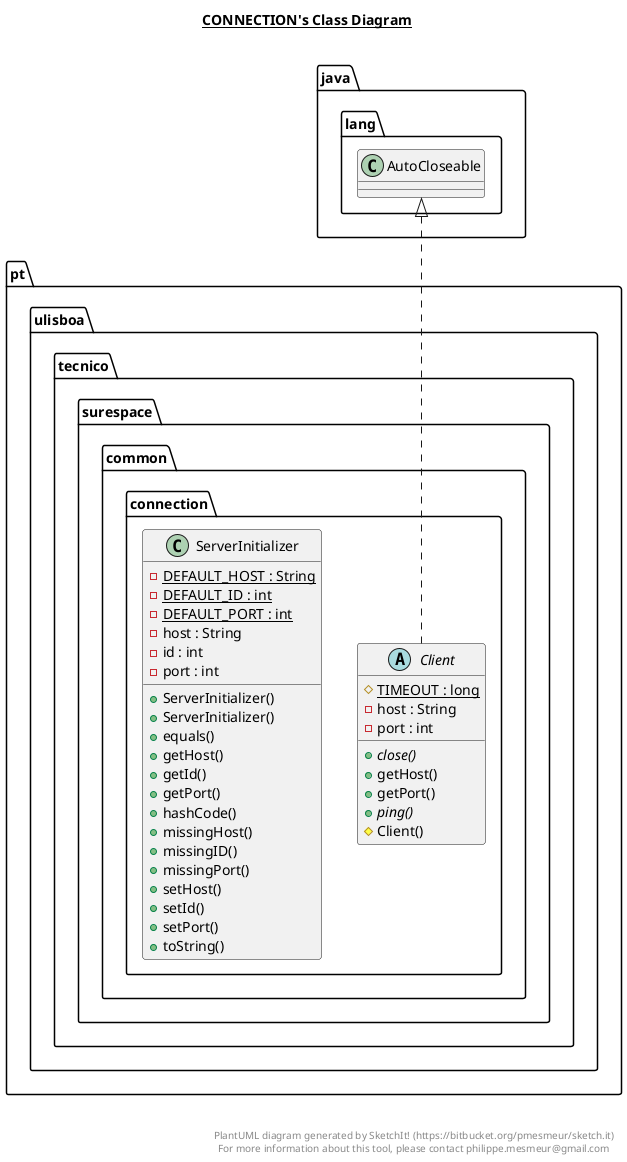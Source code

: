 @startuml

title __CONNECTION's Class Diagram__\n

  namespace pt.ulisboa.tecnico.surespace.common.connection {
    abstract class pt.ulisboa.tecnico.surespace.common.connection.Client {
        {static} # TIMEOUT : long
        - host : String
        - port : int
        {abstract} + close()
        + getHost()
        + getPort()
        {abstract} + ping()
        # Client()
    }
  }
  

  namespace pt.ulisboa.tecnico.surespace.common.connection {
    class pt.ulisboa.tecnico.surespace.common.connection.ServerInitializer {
        {static} - DEFAULT_HOST : String
        {static} - DEFAULT_ID : int
        {static} - DEFAULT_PORT : int
        - host : String
        - id : int
        - port : int
        + ServerInitializer()
        + ServerInitializer()
        + equals()
        + getHost()
        + getId()
        + getPort()
        + hashCode()
        + missingHost()
        + missingID()
        + missingPort()
        + setHost()
        + setId()
        + setPort()
        + toString()
    }
  }
  

  pt.ulisboa.tecnico.surespace.common.connection.Client .up.|> java.lang.AutoCloseable


right footer


PlantUML diagram generated by SketchIt! (https://bitbucket.org/pmesmeur/sketch.it)
For more information about this tool, please contact philippe.mesmeur@gmail.com
endfooter

@enduml
